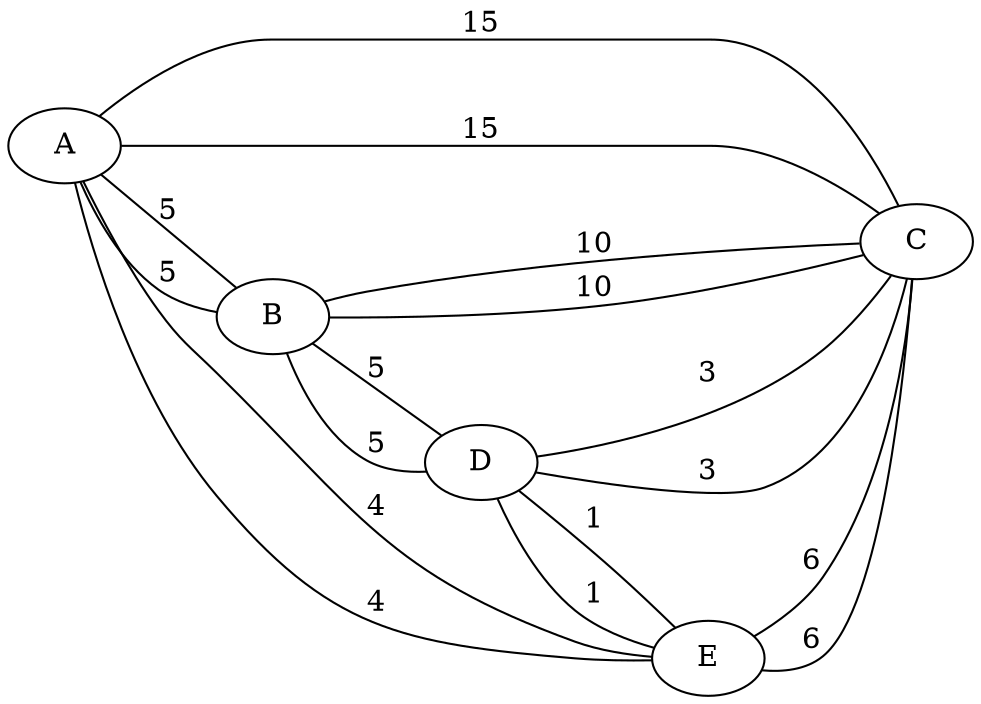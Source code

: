 graph {
rankdir = LR
A--B[label = 5, weight = 5];
A--C[label = 15, weight = 15];
A--E[label = 4, weight = 4];

B--A[label = 5, weight = 5];
B--C[label = 10, weight = 10];
B--D[label = 5, weight = 5];

C--B[label = 10, weight = 10];
C--D[label = 3, weight = 3];
C--A[label = 15, weight = 15];
C--E[label = 6, weight = 6];

D--C[label = 3, weight = 3];
D--B[label = 5, weight = 5];
D--E[label = 1, weight = 1];

E--D[label = 1, weight = 1];
E--A[label = 4, weight = 4];
E--C[label = 6, weight = 6];

}